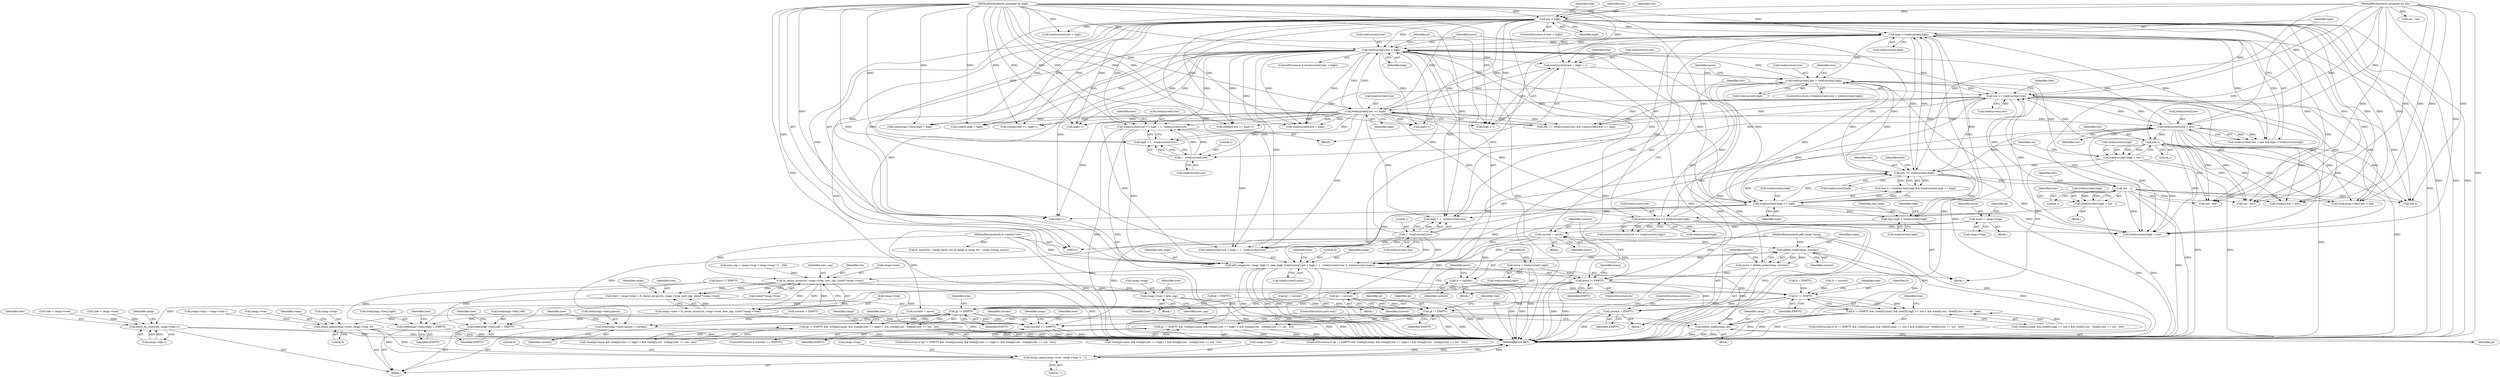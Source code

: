 digraph "0_ghostscript_f597300439e62f5e921f0d7b1e880b5c1a1f1607@API" {
"1000163" [label="(Call,current = move)"];
"1000360" [label="(Call,move != EMPTY)"];
"1000220" [label="(Call,move = delete_node(cmap, current))"];
"1000222" [label="(Call,delete_node(cmap, current))"];
"1000303" [label="(Call,add_range(ctx, cmap, high+1, new_high, tree[current].out + high + 1 - tree[current].low, 0, tree[current].many))"];
"1000112" [label="(MethodParameterIn,fz_context *ctx)"];
"1000287" [label="(Call,new_high = tree[current].high)"];
"1000278" [label="(Call,high < tree[current].high)"];
"1000123" [label="(Call,low > high)"];
"1000114" [label="(MethodParameterIn,unsigned int low)"];
"1000115" [label="(MethodParameterIn,unsigned int high)"];
"1000337" [label="(Call,tree[current].low > high)"];
"1000208" [label="(Call,tree[current].low > tree[current].high)"];
"1000198" [label="(Call,tree[current].low = high + 1)"];
"1000175" [label="(Call,tree[current].low <= high)"];
"1000168" [label="(Call,low <= tree[current].low)"];
"1000300" [label="(Call,low-1)"];
"1000271" [label="(Call,tree[current].low < low)"];
"1000232" [label="(Call,low <= tree[current].high)"];
"1000257" [label="(Call,tree[current].low <= tree[current].high)"];
"1000247" [label="(Call,tree[current].high = low - 1)"];
"1000253" [label="(Call,low - 1)"];
"1000294" [label="(Call,tree[current].high = low-1)"];
"1000239" [label="(Call,tree[current].high <= high)"];
"1000318" [label="(Call,1 - tree[current].low)"];
"1000183" [label="(Call,tree[current].out += high + 1 - tree[current].low)"];
"1000191" [label="(Call,1 - tree[current].low)"];
"1000113" [label="(MethodParameterIn,pdf_cmap *cmap)"];
"1000163" [label="(Call,current = move)"];
"1000145" [label="(Call,move = cmap->ttop)"];
"1000350" [label="(Call,move = tree[current].right)"];
"1000345" [label="(Call,gt = current)"];
"1000455" [label="(Call,gt != EMPTY)"];
"1000454" [label="(Call,gt != EMPTY && !tree[gt].many && tree[gt].low == high+1 && tree[gt].out - tree[gt].low == out - low)"];
"1000502" [label="(Call,delete_node(cmap, gt))"];
"1000508" [label="(Call,gt != EMPTY)"];
"1000507" [label="(Call,gt != EMPTY && !tree[gt].many && tree[gt].low == high+1 && tree[gt].out - tree[gt].low == out - low)"];
"1000643" [label="(Call,tree[cmap->tlen].left = EMPTY)"];
"1000652" [label="(Call,tree[cmap->tlen].right = EMPTY)"];
"1000675" [label="(Call,current == EMPTY)"];
"1000357" [label="(Call,lt = current)"];
"1000410" [label="(Call,lt != EMPTY)"];
"1000409" [label="(Call,lt != EMPTY && !tree[lt].many && tree[lt].high == low-1 && tree[lt].out - tree[lt].low == out - low)"];
"1000634" [label="(Call,tree[cmap->tlen].parent = current)"];
"1000225" [label="(Call,current = EMPTY)"];
"1000591" [label="(Call,fz_resize_array(ctx, cmap->tree, new_cap, sizeof *cmap->tree))"];
"1000585" [label="(Call,tree = cmap->tree = fz_resize_array(ctx, cmap->tree, new_cap, sizeof *cmap->tree))"];
"1000724" [label="(Call,move_to_root(tree, cmap->tlen-1))"];
"1000587" [label="(Call,cmap->tree = fz_resize_array(ctx, cmap->tree, new_cap, sizeof *cmap->tree))"];
"1000742" [label="(Call,check_splay(cmap->tree, cmap->ttop, 0))"];
"1000750" [label="(Call,dump_splay(cmap->tree, cmap->ttop, 0, \"\"))"];
"1000602" [label="(Call,cmap->tcap = new_cap)"];
"1000224" [label="(Identifier,current)"];
"1000204" [label="(Call,high + 1)"];
"1000227" [label="(Identifier,EMPTY)"];
"1000124" [label="(Identifier,low)"];
"1000660" [label="(Identifier,EMPTY)"];
"1000226" [label="(Identifier,current)"];
"1000359" [label="(Identifier,current)"];
"1000279" [label="(Identifier,high)"];
"1000651" [label="(Identifier,EMPTY)"];
"1000277" [label="(Identifier,low)"];
"1000544" [label="(Call,tree[gt].low = low)"];
"1000507" [label="(Call,gt != EMPTY && !tree[gt].many && tree[gt].low == high+1 && tree[gt].out - tree[gt].low == out - low)"];
"1000597" [label="(Call,sizeof *cmap->tree)"];
"1000573" [label="(Call,new_cap = cmap->tcap ? cmap->tcap * 2 : 256)"];
"1000134" [label="(Call,tree = cmap->tree)"];
"1000706" [label="(Call,tree[current].high < low)"];
"1000367" [label="(Call,current = move)"];
"1000406" [label="(Identifier,many)"];
"1000685" [label="(Call,tree[current].low > high)"];
"1000458" [label="(Call,!tree[gt].many && tree[gt].low == high+1 && tree[gt].out - tree[gt].low == out - low)"];
"1000642" [label="(Identifier,current)"];
"1000757" [label="(Literal,0)"];
"1000386" [label="(Call,gt = current)"];
"1000257" [label="(Call,tree[current].low <= tree[current].high)"];
"1000731" [label="(Call,cmap->ttop = cmap->tlen-1)"];
"1000503" [label="(Identifier,cmap)"];
"1000357" [label="(Call,lt = current)"];
"1000754" [label="(Call,cmap->ttop)"];
"1000604" [label="(Identifier,cmap)"];
"1000417" [label="(Identifier,tree)"];
"1000272" [label="(Call,tree[current].low)"];
"1000442" [label="(Call,out - low)"];
"1000547" [label="(Identifier,tree)"];
"1000183" [label="(Call,tree[current].out += high + 1 - tree[current].low)"];
"1000127" [label="(Call,fz_warn(ctx, \"range limits out of range in cmap %s\", cmap->cmap_name))"];
"1000510" [label="(Identifier,EMPTY)"];
"1000472" [label="(Call,high+1)"];
"1000201" [label="(Identifier,tree)"];
"1000302" [label="(Literal,1)"];
"1000675" [label="(Call,current == EMPTY)"];
"1000301" [label="(Identifier,low)"];
"1000135" [label="(Identifier,tree)"];
"1000233" [label="(Identifier,low)"];
"1000332" [label="(Identifier,tree)"];
"1000676" [label="(Identifier,current)"];
"1000260" [label="(Identifier,tree)"];
"1000519" [label="(Call,tree[gt].low == high+1)"];
"1000175" [label="(Call,tree[current].low <= high)"];
"1000371" [label="(Call,tree[current].low > high)"];
"1000362" [label="(Identifier,EMPTY)"];
"1000456" [label="(Identifier,gt)"];
"1000297" [label="(Identifier,tree)"];
"1000325" [label="(Literal,0)"];
"1000225" [label="(Call,current = EMPTY)"];
"1000664" [label="(Identifier,tree)"];
"1000246" [label="(Block,)"];
"1000506" [label="(ControlStructure,if (gt != EMPTY && !tree[gt].many && tree[gt].low == high+1 && tree[gt].out - tree[gt].low == out - low))"];
"1000181" [label="(Identifier,high)"];
"1000222" [label="(Call,delete_node(cmap, current))"];
"1000270" [label="(Call,tree[current].low < low && high < tree[current].high)"];
"1000316" [label="(Call,high + 1 - tree[current].low)"];
"1000743" [label="(Call,cmap->tree)"];
"1000199" [label="(Call,tree[current].low)"];
"1000751" [label="(Call,cmap->tree)"];
"1000165" [label="(Identifier,move)"];
"1000209" [label="(Call,tree[current].low)"];
"1000560" [label="(Call,current = EMPTY)"];
"1000361" [label="(Identifier,move)"];
"1000258" [label="(Call,tree[current].low)"];
"1000596" [label="(Identifier,new_cap)"];
"1000752" [label="(Identifier,cmap)"];
"1000336" [label="(ControlStructure,if (tree[current].low > high))"];
"1000592" [label="(Identifier,ctx)"];
"1000168" [label="(Call,low <= tree[current].low)"];
"1000123" [label="(Call,low > high)"];
"1000152" [label="(Identifier,gt)"];
"1000253" [label="(Call,low - 1)"];
"1000115" [label="(MethodParameterIn,unsigned int high)"];
"1000726" [label="(Call,cmap->tlen-1)"];
"1000119" [label="(Block,)"];
"1000198" [label="(Call,tree[current].low = high + 1)"];
"1000191" [label="(Call,1 - tree[current].low)"];
"1000677" [label="(Identifier,EMPTY)"];
"1000162" [label="(Block,)"];
"1000505" [label="(ControlStructure,goto exit;)"];
"1000410" [label="(Call,lt != EMPTY)"];
"1000588" [label="(Call,cmap->tree)"];
"1000345" [label="(Call,gt = current)"];
"1000571" [label="(Block,)"];
"1000189" [label="(Call,high + 1 - tree[current].low)"];
"1000306" [label="(Call,high+1)"];
"1000326" [label="(Call,tree[current].many)"];
"1000446" [label="(Call,tree[lt].high = high)"];
"1000242" [label="(Identifier,tree)"];
"1000245" [label="(Identifier,high)"];
"1000352" [label="(Call,tree[current].right)"];
"1000733" [label="(Identifier,cmap)"];
"1000742" [label="(Call,check_splay(cmap->tree, cmap->ttop, 0))"];
"1000228" [label="(ControlStructure,continue;)"];
"1000635" [label="(Call,tree[cmap->tlen].parent)"];
"1000350" [label="(Call,move = tree[current].right)"];
"1000303" [label="(Call,add_range(ctx, cmap, high+1, new_high, tree[current].out + high + 1 - tree[current].low, 0, tree[current].many))"];
"1000287" [label="(Call,new_high = tree[current].high)"];
"1000232" [label="(Call,low <= tree[current].high)"];
"1000300" [label="(Call,low-1)"];
"1000511" [label="(Call,!tree[gt].many && tree[gt].low == high+1 && tree[gt].out - tree[gt].low == out - low)"];
"1000412" [label="(Identifier,EMPTY)"];
"1000305" [label="(Identifier,cmap)"];
"1000427" [label="(Call,low-1)"];
"1000634" [label="(Call,tree[cmap->tlen].parent = current)"];
"1000586" [label="(Identifier,tree)"];
"1000643" [label="(Call,tree[cmap->tlen].left = EMPTY)"];
"1000540" [label="(Call,out - low)"];
"1000655" [label="(Identifier,tree)"];
"1000151" [label="(Call,gt = EMPTY)"];
"1000169" [label="(Identifier,low)"];
"1000263" [label="(Call,tree[current].high)"];
"1000143" [label="(Block,)"];
"1000161" [label="(ControlStructure,do)"];
"1000409" [label="(Call,lt != EMPTY && !tree[lt].many && tree[lt].high == low-1 && tree[lt].out - tree[lt].low == out - low)"];
"1000254" [label="(Identifier,low)"];
"1000114" [label="(MethodParameterIn,unsigned int low)"];
"1000455" [label="(Call,gt != EMPTY)"];
"1000758" [label="(Literal,\"\")"];
"1000285" [label="(Block,)"];
"1000585" [label="(Call,tree = cmap->tree = fz_resize_array(ctx, cmap->tree, new_cap, sizeof *cmap->tree))"];
"1000184" [label="(Call,tree[current].out)"];
"1000411" [label="(Identifier,lt)"];
"1000309" [label="(Identifier,new_high)"];
"1000525" [label="(Call,high+1)"];
"1000343" [label="(Identifier,high)"];
"1000750" [label="(Call,dump_splay(cmap->tree, cmap->ttop, 0, \"\"))"];
"1000155" [label="(Call,lt = EMPTY)"];
"1000337" [label="(Call,tree[current].low > high)"];
"1000746" [label="(Call,cmap->ttop)"];
"1000644" [label="(Call,tree[cmap->tlen].left)"];
"1000211" [label="(Identifier,tree)"];
"1000240" [label="(Call,tree[current].high)"];
"1000234" [label="(Call,tree[current].high)"];
"1000344" [label="(Block,)"];
"1000606" [label="(Identifier,new_cap)"];
"1000248" [label="(Call,tree[current].high)"];
"1000587" [label="(Call,cmap->tree = fz_resize_array(ctx, cmap->tree, new_cap, sizeof *cmap->tree))"];
"1000318" [label="(Call,1 - tree[current].low)"];
"1000176" [label="(Call,tree[current].low)"];
"1000170" [label="(Call,tree[current].low)"];
"1000146" [label="(Identifier,move)"];
"1000351" [label="(Identifier,move)"];
"1000112" [label="(MethodParameterIn,fz_context *ctx)"];
"1000494" [label="(Identifier,tree)"];
"1000490" [label="(Block,)"];
"1000346" [label="(Identifier,gt)"];
"1000502" [label="(Call,delete_node(cmap, gt))"];
"1000607" [label="(Call,tree[cmap->tlen].low = low)"];
"1000271" [label="(Call,tree[current].low < low)"];
"1000163" [label="(Call,current = move)"];
"1000349" [label="(Block,)"];
"1000223" [label="(Identifier,cmap)"];
"1000304" [label="(Identifier,ctx)"];
"1000122" [label="(ControlStructure,if (low > high))"];
"1000401" [label="(Call,move != EMPTY)"];
"1000725" [label="(Identifier,tree)"];
"1000147" [label="(Call,cmap->ttop)"];
"1000602" [label="(Call,cmap->tcap = new_cap)"];
"1000193" [label="(Call,tree[current].low)"];
"1000449" [label="(Identifier,tree)"];
"1000591" [label="(Call,fz_resize_array(ctx, cmap->tree, new_cap, sizeof *cmap->tree))"];
"1000207" [label="(ControlStructure,if (tree[current].low > tree[current].high))"];
"1000759" [label="(MethodReturn,RET)"];
"1000320" [label="(Call,tree[current].low)"];
"1000347" [label="(Identifier,current)"];
"1000603" [label="(Call,cmap->tcap)"];
"1000255" [label="(Literal,1)"];
"1000294" [label="(Call,tree[current].high = low-1)"];
"1000288" [label="(Identifier,new_high)"];
"1000338" [label="(Call,tree[current].low)"];
"1000610" [label="(Identifier,tree)"];
"1000192" [label="(Literal,1)"];
"1000289" [label="(Call,tree[current].high)"];
"1000239" [label="(Call,tree[current].high <= high)"];
"1000653" [label="(Call,tree[cmap->tlen].right)"];
"1000280" [label="(Call,tree[current].high)"];
"1000128" [label="(Identifier,ctx)"];
"1000646" [label="(Identifier,tree)"];
"1000220" [label="(Call,move = delete_node(cmap, current))"];
"1000454" [label="(Call,gt != EMPTY && !tree[gt].many && tree[gt].low == high+1 && tree[gt].out - tree[gt].low == out - low)"];
"1000724" [label="(Call,move_to_root(tree, cmap->tlen-1))"];
"1000509" [label="(Identifier,gt)"];
"1000295" [label="(Call,tree[current].high)"];
"1000125" [label="(Identifier,high)"];
"1000247" [label="(Call,tree[current].high = low - 1)"];
"1000164" [label="(Identifier,current)"];
"1000182" [label="(Block,)"];
"1000508" [label="(Call,gt != EMPTY)"];
"1000256" [label="(Call,assert(tree[current].low <= tree[current].high))"];
"1000219" [label="(Block,)"];
"1000453" [label="(ControlStructure,if (gt != EMPTY && !tree[gt].many && tree[gt].low == high+1 && tree[gt].out - tree[gt].low == out - low))"];
"1000145" [label="(Call,move = cmap->ttop)"];
"1000408" [label="(ControlStructure,if (lt != EMPTY && !tree[lt].many && tree[lt].high == low-1 && tree[lt].out - tree[lt].low == out - low))"];
"1000214" [label="(Call,tree[current].high)"];
"1000178" [label="(Identifier,tree)"];
"1000457" [label="(Identifier,EMPTY)"];
"1000680" [label="(Identifier,cmap)"];
"1000566" [label="(Identifier,cmap)"];
"1000487" [label="(Call,out - low)"];
"1000466" [label="(Call,tree[gt].low == high+1)"];
"1000515" [label="(Identifier,tree)"];
"1000674" [label="(ControlStructure,if (current == EMPTY))"];
"1000593" [label="(Call,cmap->tree)"];
"1000413" [label="(Call,!tree[lt].many && tree[lt].high == low-1 && tree[lt].out - tree[lt].low == out - low)"];
"1000616" [label="(Call,tree[cmap->tlen].high = high)"];
"1000221" [label="(Identifier,move)"];
"1000231" [label="(Call,low <= tree[current].high && tree[current].high <= high)"];
"1000358" [label="(Identifier,lt)"];
"1000749" [label="(Literal,0)"];
"1000319" [label="(Literal,1)"];
"1000331" [label="(Call,tree = cmap->tree)"];
"1000113" [label="(MethodParameterIn,pdf_cmap *cmap)"];
"1000340" [label="(Identifier,tree)"];
"1000504" [label="(Identifier,gt)"];
"1000398" [label="(Call,lt = current)"];
"1000360" [label="(Call,move != EMPTY)"];
"1000208" [label="(Call,tree[current].low > tree[current].high)"];
"1000278" [label="(Call,high < tree[current].high)"];
"1000462" [label="(Identifier,tree)"];
"1000688" [label="(Identifier,tree)"];
"1000167" [label="(Call,low <= tree[current].low && tree[current].low <= high)"];
"1000652" [label="(Call,tree[cmap->tlen].right = EMPTY)"];
"1000310" [label="(Call,tree[current].out + high + 1 - tree[current].low)"];
"1000163" -> "1000162"  [label="AST: "];
"1000163" -> "1000165"  [label="CFG: "];
"1000164" -> "1000163"  [label="AST: "];
"1000165" -> "1000163"  [label="AST: "];
"1000169" -> "1000163"  [label="CFG: "];
"1000360" -> "1000163"  [label="DDG: "];
"1000145" -> "1000163"  [label="DDG: "];
"1000163" -> "1000222"  [label="DDG: "];
"1000163" -> "1000345"  [label="DDG: "];
"1000163" -> "1000357"  [label="DDG: "];
"1000163" -> "1000634"  [label="DDG: "];
"1000163" -> "1000675"  [label="DDG: "];
"1000360" -> "1000161"  [label="AST: "];
"1000360" -> "1000362"  [label="CFG: "];
"1000361" -> "1000360"  [label="AST: "];
"1000362" -> "1000360"  [label="AST: "];
"1000164" -> "1000360"  [label="CFG: "];
"1000406" -> "1000360"  [label="CFG: "];
"1000360" -> "1000759"  [label="DDG: "];
"1000360" -> "1000759"  [label="DDG: "];
"1000360" -> "1000225"  [label="DDG: "];
"1000220" -> "1000360"  [label="DDG: "];
"1000350" -> "1000360"  [label="DDG: "];
"1000145" -> "1000360"  [label="DDG: "];
"1000360" -> "1000410"  [label="DDG: "];
"1000360" -> "1000643"  [label="DDG: "];
"1000360" -> "1000652"  [label="DDG: "];
"1000360" -> "1000675"  [label="DDG: "];
"1000220" -> "1000219"  [label="AST: "];
"1000220" -> "1000222"  [label="CFG: "];
"1000221" -> "1000220"  [label="AST: "];
"1000222" -> "1000220"  [label="AST: "];
"1000226" -> "1000220"  [label="CFG: "];
"1000220" -> "1000759"  [label="DDG: "];
"1000222" -> "1000220"  [label="DDG: "];
"1000222" -> "1000220"  [label="DDG: "];
"1000222" -> "1000224"  [label="CFG: "];
"1000223" -> "1000222"  [label="AST: "];
"1000224" -> "1000222"  [label="AST: "];
"1000222" -> "1000759"  [label="DDG: "];
"1000303" -> "1000222"  [label="DDG: "];
"1000113" -> "1000222"  [label="DDG: "];
"1000222" -> "1000303"  [label="DDG: "];
"1000222" -> "1000502"  [label="DDG: "];
"1000303" -> "1000285"  [label="AST: "];
"1000303" -> "1000326"  [label="CFG: "];
"1000304" -> "1000303"  [label="AST: "];
"1000305" -> "1000303"  [label="AST: "];
"1000306" -> "1000303"  [label="AST: "];
"1000309" -> "1000303"  [label="AST: "];
"1000310" -> "1000303"  [label="AST: "];
"1000325" -> "1000303"  [label="AST: "];
"1000326" -> "1000303"  [label="AST: "];
"1000332" -> "1000303"  [label="CFG: "];
"1000303" -> "1000759"  [label="DDG: "];
"1000303" -> "1000759"  [label="DDG: "];
"1000303" -> "1000759"  [label="DDG: "];
"1000303" -> "1000759"  [label="DDG: "];
"1000303" -> "1000759"  [label="DDG: "];
"1000303" -> "1000759"  [label="DDG: "];
"1000303" -> "1000759"  [label="DDG: "];
"1000112" -> "1000303"  [label="DDG: "];
"1000287" -> "1000303"  [label="DDG: "];
"1000183" -> "1000303"  [label="DDG: "];
"1000115" -> "1000303"  [label="DDG: "];
"1000123" -> "1000303"  [label="DDG: "];
"1000337" -> "1000303"  [label="DDG: "];
"1000175" -> "1000303"  [label="DDG: "];
"1000278" -> "1000303"  [label="DDG: "];
"1000239" -> "1000303"  [label="DDG: "];
"1000318" -> "1000303"  [label="DDG: "];
"1000318" -> "1000303"  [label="DDG: "];
"1000113" -> "1000303"  [label="DDG: "];
"1000303" -> "1000502"  [label="DDG: "];
"1000303" -> "1000591"  [label="DDG: "];
"1000112" -> "1000111"  [label="AST: "];
"1000112" -> "1000759"  [label="DDG: "];
"1000112" -> "1000127"  [label="DDG: "];
"1000112" -> "1000591"  [label="DDG: "];
"1000287" -> "1000285"  [label="AST: "];
"1000287" -> "1000289"  [label="CFG: "];
"1000288" -> "1000287"  [label="AST: "];
"1000289" -> "1000287"  [label="AST: "];
"1000297" -> "1000287"  [label="CFG: "];
"1000278" -> "1000287"  [label="DDG: "];
"1000239" -> "1000287"  [label="DDG: "];
"1000232" -> "1000287"  [label="DDG: "];
"1000278" -> "1000270"  [label="AST: "];
"1000278" -> "1000280"  [label="CFG: "];
"1000279" -> "1000278"  [label="AST: "];
"1000280" -> "1000278"  [label="AST: "];
"1000270" -> "1000278"  [label="CFG: "];
"1000278" -> "1000759"  [label="DDG: "];
"1000278" -> "1000208"  [label="DDG: "];
"1000278" -> "1000232"  [label="DDG: "];
"1000278" -> "1000270"  [label="DDG: "];
"1000278" -> "1000270"  [label="DDG: "];
"1000123" -> "1000278"  [label="DDG: "];
"1000337" -> "1000278"  [label="DDG: "];
"1000175" -> "1000278"  [label="DDG: "];
"1000239" -> "1000278"  [label="DDG: "];
"1000239" -> "1000278"  [label="DDG: "];
"1000115" -> "1000278"  [label="DDG: "];
"1000232" -> "1000278"  [label="DDG: "];
"1000278" -> "1000306"  [label="DDG: "];
"1000278" -> "1000310"  [label="DDG: "];
"1000278" -> "1000316"  [label="DDG: "];
"1000278" -> "1000337"  [label="DDG: "];
"1000278" -> "1000706"  [label="DDG: "];
"1000123" -> "1000122"  [label="AST: "];
"1000123" -> "1000125"  [label="CFG: "];
"1000124" -> "1000123"  [label="AST: "];
"1000125" -> "1000123"  [label="AST: "];
"1000128" -> "1000123"  [label="CFG: "];
"1000135" -> "1000123"  [label="CFG: "];
"1000123" -> "1000759"  [label="DDG: "];
"1000123" -> "1000759"  [label="DDG: "];
"1000123" -> "1000759"  [label="DDG: "];
"1000114" -> "1000123"  [label="DDG: "];
"1000115" -> "1000123"  [label="DDG: "];
"1000123" -> "1000168"  [label="DDG: "];
"1000123" -> "1000175"  [label="DDG: "];
"1000123" -> "1000183"  [label="DDG: "];
"1000123" -> "1000189"  [label="DDG: "];
"1000123" -> "1000198"  [label="DDG: "];
"1000123" -> "1000204"  [label="DDG: "];
"1000123" -> "1000239"  [label="DDG: "];
"1000123" -> "1000306"  [label="DDG: "];
"1000123" -> "1000310"  [label="DDG: "];
"1000123" -> "1000316"  [label="DDG: "];
"1000123" -> "1000337"  [label="DDG: "];
"1000123" -> "1000371"  [label="DDG: "];
"1000123" -> "1000427"  [label="DDG: "];
"1000123" -> "1000446"  [label="DDG: "];
"1000123" -> "1000466"  [label="DDG: "];
"1000123" -> "1000472"  [label="DDG: "];
"1000123" -> "1000487"  [label="DDG: "];
"1000123" -> "1000519"  [label="DDG: "];
"1000123" -> "1000525"  [label="DDG: "];
"1000123" -> "1000540"  [label="DDG: "];
"1000123" -> "1000544"  [label="DDG: "];
"1000123" -> "1000607"  [label="DDG: "];
"1000123" -> "1000616"  [label="DDG: "];
"1000123" -> "1000685"  [label="DDG: "];
"1000123" -> "1000706"  [label="DDG: "];
"1000114" -> "1000111"  [label="AST: "];
"1000114" -> "1000759"  [label="DDG: "];
"1000114" -> "1000168"  [label="DDG: "];
"1000114" -> "1000232"  [label="DDG: "];
"1000114" -> "1000253"  [label="DDG: "];
"1000114" -> "1000271"  [label="DDG: "];
"1000114" -> "1000300"  [label="DDG: "];
"1000114" -> "1000427"  [label="DDG: "];
"1000114" -> "1000442"  [label="DDG: "];
"1000114" -> "1000487"  [label="DDG: "];
"1000114" -> "1000540"  [label="DDG: "];
"1000114" -> "1000544"  [label="DDG: "];
"1000114" -> "1000607"  [label="DDG: "];
"1000114" -> "1000706"  [label="DDG: "];
"1000115" -> "1000111"  [label="AST: "];
"1000115" -> "1000759"  [label="DDG: "];
"1000115" -> "1000175"  [label="DDG: "];
"1000115" -> "1000183"  [label="DDG: "];
"1000115" -> "1000189"  [label="DDG: "];
"1000115" -> "1000198"  [label="DDG: "];
"1000115" -> "1000204"  [label="DDG: "];
"1000115" -> "1000239"  [label="DDG: "];
"1000115" -> "1000306"  [label="DDG: "];
"1000115" -> "1000310"  [label="DDG: "];
"1000115" -> "1000316"  [label="DDG: "];
"1000115" -> "1000337"  [label="DDG: "];
"1000115" -> "1000371"  [label="DDG: "];
"1000115" -> "1000446"  [label="DDG: "];
"1000115" -> "1000466"  [label="DDG: "];
"1000115" -> "1000472"  [label="DDG: "];
"1000115" -> "1000519"  [label="DDG: "];
"1000115" -> "1000525"  [label="DDG: "];
"1000115" -> "1000616"  [label="DDG: "];
"1000115" -> "1000685"  [label="DDG: "];
"1000337" -> "1000336"  [label="AST: "];
"1000337" -> "1000343"  [label="CFG: "];
"1000338" -> "1000337"  [label="AST: "];
"1000343" -> "1000337"  [label="AST: "];
"1000346" -> "1000337"  [label="CFG: "];
"1000351" -> "1000337"  [label="CFG: "];
"1000337" -> "1000759"  [label="DDG: "];
"1000337" -> "1000759"  [label="DDG: "];
"1000337" -> "1000759"  [label="DDG: "];
"1000337" -> "1000168"  [label="DDG: "];
"1000337" -> "1000175"  [label="DDG: "];
"1000337" -> "1000183"  [label="DDG: "];
"1000337" -> "1000189"  [label="DDG: "];
"1000337" -> "1000198"  [label="DDG: "];
"1000337" -> "1000204"  [label="DDG: "];
"1000337" -> "1000239"  [label="DDG: "];
"1000337" -> "1000306"  [label="DDG: "];
"1000337" -> "1000310"  [label="DDG: "];
"1000337" -> "1000316"  [label="DDG: "];
"1000208" -> "1000337"  [label="DDG: "];
"1000257" -> "1000337"  [label="DDG: "];
"1000271" -> "1000337"  [label="DDG: "];
"1000318" -> "1000337"  [label="DDG: "];
"1000175" -> "1000337"  [label="DDG: "];
"1000239" -> "1000337"  [label="DDG: "];
"1000337" -> "1000446"  [label="DDG: "];
"1000337" -> "1000466"  [label="DDG: "];
"1000337" -> "1000472"  [label="DDG: "];
"1000337" -> "1000519"  [label="DDG: "];
"1000337" -> "1000525"  [label="DDG: "];
"1000337" -> "1000616"  [label="DDG: "];
"1000337" -> "1000685"  [label="DDG: "];
"1000337" -> "1000685"  [label="DDG: "];
"1000208" -> "1000207"  [label="AST: "];
"1000208" -> "1000214"  [label="CFG: "];
"1000209" -> "1000208"  [label="AST: "];
"1000214" -> "1000208"  [label="AST: "];
"1000221" -> "1000208"  [label="CFG: "];
"1000340" -> "1000208"  [label="CFG: "];
"1000208" -> "1000759"  [label="DDG: "];
"1000208" -> "1000759"  [label="DDG: "];
"1000208" -> "1000759"  [label="DDG: "];
"1000208" -> "1000168"  [label="DDG: "];
"1000198" -> "1000208"  [label="DDG: "];
"1000257" -> "1000208"  [label="DDG: "];
"1000294" -> "1000208"  [label="DDG: "];
"1000232" -> "1000208"  [label="DDG: "];
"1000239" -> "1000208"  [label="DDG: "];
"1000208" -> "1000232"  [label="DDG: "];
"1000208" -> "1000685"  [label="DDG: "];
"1000208" -> "1000706"  [label="DDG: "];
"1000198" -> "1000182"  [label="AST: "];
"1000198" -> "1000204"  [label="CFG: "];
"1000199" -> "1000198"  [label="AST: "];
"1000204" -> "1000198"  [label="AST: "];
"1000211" -> "1000198"  [label="CFG: "];
"1000198" -> "1000759"  [label="DDG: "];
"1000175" -> "1000198"  [label="DDG: "];
"1000175" -> "1000167"  [label="AST: "];
"1000175" -> "1000181"  [label="CFG: "];
"1000176" -> "1000175"  [label="AST: "];
"1000181" -> "1000175"  [label="AST: "];
"1000167" -> "1000175"  [label="CFG: "];
"1000175" -> "1000167"  [label="DDG: "];
"1000175" -> "1000167"  [label="DDG: "];
"1000168" -> "1000175"  [label="DDG: "];
"1000175" -> "1000183"  [label="DDG: "];
"1000175" -> "1000189"  [label="DDG: "];
"1000175" -> "1000191"  [label="DDG: "];
"1000175" -> "1000204"  [label="DDG: "];
"1000175" -> "1000239"  [label="DDG: "];
"1000175" -> "1000257"  [label="DDG: "];
"1000175" -> "1000271"  [label="DDG: "];
"1000175" -> "1000306"  [label="DDG: "];
"1000175" -> "1000310"  [label="DDG: "];
"1000175" -> "1000316"  [label="DDG: "];
"1000175" -> "1000446"  [label="DDG: "];
"1000175" -> "1000466"  [label="DDG: "];
"1000175" -> "1000472"  [label="DDG: "];
"1000175" -> "1000519"  [label="DDG: "];
"1000175" -> "1000525"  [label="DDG: "];
"1000175" -> "1000616"  [label="DDG: "];
"1000175" -> "1000685"  [label="DDG: "];
"1000168" -> "1000167"  [label="AST: "];
"1000168" -> "1000170"  [label="CFG: "];
"1000169" -> "1000168"  [label="AST: "];
"1000170" -> "1000168"  [label="AST: "];
"1000178" -> "1000168"  [label="CFG: "];
"1000167" -> "1000168"  [label="CFG: "];
"1000168" -> "1000759"  [label="DDG: "];
"1000168" -> "1000167"  [label="DDG: "];
"1000168" -> "1000167"  [label="DDG: "];
"1000300" -> "1000168"  [label="DDG: "];
"1000271" -> "1000168"  [label="DDG: "];
"1000253" -> "1000168"  [label="DDG: "];
"1000168" -> "1000191"  [label="DDG: "];
"1000168" -> "1000232"  [label="DDG: "];
"1000168" -> "1000257"  [label="DDG: "];
"1000168" -> "1000271"  [label="DDG: "];
"1000168" -> "1000427"  [label="DDG: "];
"1000168" -> "1000487"  [label="DDG: "];
"1000168" -> "1000540"  [label="DDG: "];
"1000168" -> "1000544"  [label="DDG: "];
"1000168" -> "1000607"  [label="DDG: "];
"1000168" -> "1000706"  [label="DDG: "];
"1000300" -> "1000294"  [label="AST: "];
"1000300" -> "1000302"  [label="CFG: "];
"1000301" -> "1000300"  [label="AST: "];
"1000302" -> "1000300"  [label="AST: "];
"1000294" -> "1000300"  [label="CFG: "];
"1000300" -> "1000759"  [label="DDG: "];
"1000300" -> "1000294"  [label="DDG: "];
"1000300" -> "1000294"  [label="DDG: "];
"1000271" -> "1000300"  [label="DDG: "];
"1000300" -> "1000427"  [label="DDG: "];
"1000300" -> "1000487"  [label="DDG: "];
"1000300" -> "1000540"  [label="DDG: "];
"1000300" -> "1000544"  [label="DDG: "];
"1000300" -> "1000607"  [label="DDG: "];
"1000300" -> "1000706"  [label="DDG: "];
"1000271" -> "1000270"  [label="AST: "];
"1000271" -> "1000277"  [label="CFG: "];
"1000272" -> "1000271"  [label="AST: "];
"1000277" -> "1000271"  [label="AST: "];
"1000279" -> "1000271"  [label="CFG: "];
"1000270" -> "1000271"  [label="CFG: "];
"1000271" -> "1000759"  [label="DDG: "];
"1000271" -> "1000270"  [label="DDG: "];
"1000271" -> "1000270"  [label="DDG: "];
"1000232" -> "1000271"  [label="DDG: "];
"1000271" -> "1000318"  [label="DDG: "];
"1000271" -> "1000427"  [label="DDG: "];
"1000271" -> "1000487"  [label="DDG: "];
"1000271" -> "1000540"  [label="DDG: "];
"1000271" -> "1000544"  [label="DDG: "];
"1000271" -> "1000607"  [label="DDG: "];
"1000271" -> "1000706"  [label="DDG: "];
"1000232" -> "1000231"  [label="AST: "];
"1000232" -> "1000234"  [label="CFG: "];
"1000233" -> "1000232"  [label="AST: "];
"1000234" -> "1000232"  [label="AST: "];
"1000242" -> "1000232"  [label="CFG: "];
"1000231" -> "1000232"  [label="CFG: "];
"1000232" -> "1000759"  [label="DDG: "];
"1000232" -> "1000231"  [label="DDG: "];
"1000232" -> "1000231"  [label="DDG: "];
"1000257" -> "1000232"  [label="DDG: "];
"1000294" -> "1000232"  [label="DDG: "];
"1000239" -> "1000232"  [label="DDG: "];
"1000232" -> "1000239"  [label="DDG: "];
"1000232" -> "1000253"  [label="DDG: "];
"1000232" -> "1000706"  [label="DDG: "];
"1000257" -> "1000256"  [label="AST: "];
"1000257" -> "1000263"  [label="CFG: "];
"1000258" -> "1000257"  [label="AST: "];
"1000263" -> "1000257"  [label="AST: "];
"1000256" -> "1000257"  [label="CFG: "];
"1000257" -> "1000759"  [label="DDG: "];
"1000257" -> "1000256"  [label="DDG: "];
"1000257" -> "1000256"  [label="DDG: "];
"1000247" -> "1000257"  [label="DDG: "];
"1000257" -> "1000706"  [label="DDG: "];
"1000247" -> "1000246"  [label="AST: "];
"1000247" -> "1000253"  [label="CFG: "];
"1000248" -> "1000247"  [label="AST: "];
"1000253" -> "1000247"  [label="AST: "];
"1000260" -> "1000247"  [label="CFG: "];
"1000247" -> "1000759"  [label="DDG: "];
"1000253" -> "1000247"  [label="DDG: "];
"1000253" -> "1000247"  [label="DDG: "];
"1000253" -> "1000255"  [label="CFG: "];
"1000254" -> "1000253"  [label="AST: "];
"1000255" -> "1000253"  [label="AST: "];
"1000253" -> "1000759"  [label="DDG: "];
"1000253" -> "1000427"  [label="DDG: "];
"1000253" -> "1000487"  [label="DDG: "];
"1000253" -> "1000540"  [label="DDG: "];
"1000253" -> "1000544"  [label="DDG: "];
"1000253" -> "1000607"  [label="DDG: "];
"1000253" -> "1000706"  [label="DDG: "];
"1000294" -> "1000285"  [label="AST: "];
"1000295" -> "1000294"  [label="AST: "];
"1000304" -> "1000294"  [label="CFG: "];
"1000294" -> "1000759"  [label="DDG: "];
"1000294" -> "1000759"  [label="DDG: "];
"1000294" -> "1000706"  [label="DDG: "];
"1000239" -> "1000231"  [label="AST: "];
"1000239" -> "1000245"  [label="CFG: "];
"1000240" -> "1000239"  [label="AST: "];
"1000245" -> "1000239"  [label="AST: "];
"1000231" -> "1000239"  [label="CFG: "];
"1000239" -> "1000759"  [label="DDG: "];
"1000239" -> "1000231"  [label="DDG: "];
"1000239" -> "1000231"  [label="DDG: "];
"1000239" -> "1000306"  [label="DDG: "];
"1000239" -> "1000310"  [label="DDG: "];
"1000239" -> "1000316"  [label="DDG: "];
"1000239" -> "1000706"  [label="DDG: "];
"1000318" -> "1000316"  [label="AST: "];
"1000318" -> "1000320"  [label="CFG: "];
"1000319" -> "1000318"  [label="AST: "];
"1000320" -> "1000318"  [label="AST: "];
"1000316" -> "1000318"  [label="CFG: "];
"1000318" -> "1000310"  [label="DDG: "];
"1000318" -> "1000310"  [label="DDG: "];
"1000318" -> "1000316"  [label="DDG: "];
"1000318" -> "1000316"  [label="DDG: "];
"1000183" -> "1000182"  [label="AST: "];
"1000183" -> "1000189"  [label="CFG: "];
"1000184" -> "1000183"  [label="AST: "];
"1000189" -> "1000183"  [label="AST: "];
"1000201" -> "1000183"  [label="CFG: "];
"1000183" -> "1000759"  [label="DDG: "];
"1000183" -> "1000759"  [label="DDG: "];
"1000191" -> "1000183"  [label="DDG: "];
"1000191" -> "1000183"  [label="DDG: "];
"1000183" -> "1000310"  [label="DDG: "];
"1000191" -> "1000189"  [label="AST: "];
"1000191" -> "1000193"  [label="CFG: "];
"1000192" -> "1000191"  [label="AST: "];
"1000193" -> "1000191"  [label="AST: "];
"1000189" -> "1000191"  [label="CFG: "];
"1000191" -> "1000189"  [label="DDG: "];
"1000191" -> "1000189"  [label="DDG: "];
"1000113" -> "1000111"  [label="AST: "];
"1000113" -> "1000759"  [label="DDG: "];
"1000113" -> "1000502"  [label="DDG: "];
"1000145" -> "1000143"  [label="AST: "];
"1000145" -> "1000147"  [label="CFG: "];
"1000146" -> "1000145"  [label="AST: "];
"1000147" -> "1000145"  [label="AST: "];
"1000152" -> "1000145"  [label="CFG: "];
"1000145" -> "1000367"  [label="DDG: "];
"1000350" -> "1000349"  [label="AST: "];
"1000350" -> "1000352"  [label="CFG: "];
"1000351" -> "1000350"  [label="AST: "];
"1000352" -> "1000350"  [label="AST: "];
"1000358" -> "1000350"  [label="CFG: "];
"1000350" -> "1000759"  [label="DDG: "];
"1000345" -> "1000344"  [label="AST: "];
"1000345" -> "1000347"  [label="CFG: "];
"1000346" -> "1000345"  [label="AST: "];
"1000347" -> "1000345"  [label="AST: "];
"1000361" -> "1000345"  [label="CFG: "];
"1000345" -> "1000759"  [label="DDG: "];
"1000345" -> "1000759"  [label="DDG: "];
"1000345" -> "1000455"  [label="DDG: "];
"1000345" -> "1000508"  [label="DDG: "];
"1000455" -> "1000454"  [label="AST: "];
"1000455" -> "1000457"  [label="CFG: "];
"1000456" -> "1000455"  [label="AST: "];
"1000457" -> "1000455"  [label="AST: "];
"1000462" -> "1000455"  [label="CFG: "];
"1000454" -> "1000455"  [label="CFG: "];
"1000455" -> "1000759"  [label="DDG: "];
"1000455" -> "1000759"  [label="DDG: "];
"1000455" -> "1000454"  [label="DDG: "];
"1000455" -> "1000454"  [label="DDG: "];
"1000151" -> "1000455"  [label="DDG: "];
"1000386" -> "1000455"  [label="DDG: "];
"1000410" -> "1000455"  [label="DDG: "];
"1000455" -> "1000502"  [label="DDG: "];
"1000454" -> "1000453"  [label="AST: "];
"1000454" -> "1000458"  [label="CFG: "];
"1000458" -> "1000454"  [label="AST: "];
"1000494" -> "1000454"  [label="CFG: "];
"1000505" -> "1000454"  [label="CFG: "];
"1000454" -> "1000759"  [label="DDG: "];
"1000454" -> "1000759"  [label="DDG: "];
"1000454" -> "1000759"  [label="DDG: "];
"1000458" -> "1000454"  [label="DDG: "];
"1000458" -> "1000454"  [label="DDG: "];
"1000502" -> "1000490"  [label="AST: "];
"1000502" -> "1000504"  [label="CFG: "];
"1000503" -> "1000502"  [label="AST: "];
"1000504" -> "1000502"  [label="AST: "];
"1000505" -> "1000502"  [label="CFG: "];
"1000502" -> "1000759"  [label="DDG: "];
"1000502" -> "1000759"  [label="DDG: "];
"1000502" -> "1000759"  [label="DDG: "];
"1000508" -> "1000507"  [label="AST: "];
"1000508" -> "1000510"  [label="CFG: "];
"1000509" -> "1000508"  [label="AST: "];
"1000510" -> "1000508"  [label="AST: "];
"1000515" -> "1000508"  [label="CFG: "];
"1000507" -> "1000508"  [label="CFG: "];
"1000508" -> "1000759"  [label="DDG: "];
"1000508" -> "1000759"  [label="DDG: "];
"1000508" -> "1000507"  [label="DDG: "];
"1000508" -> "1000507"  [label="DDG: "];
"1000151" -> "1000508"  [label="DDG: "];
"1000386" -> "1000508"  [label="DDG: "];
"1000410" -> "1000508"  [label="DDG: "];
"1000508" -> "1000643"  [label="DDG: "];
"1000508" -> "1000652"  [label="DDG: "];
"1000508" -> "1000675"  [label="DDG: "];
"1000507" -> "1000506"  [label="AST: "];
"1000507" -> "1000511"  [label="CFG: "];
"1000511" -> "1000507"  [label="AST: "];
"1000547" -> "1000507"  [label="CFG: "];
"1000566" -> "1000507"  [label="CFG: "];
"1000507" -> "1000759"  [label="DDG: "];
"1000507" -> "1000759"  [label="DDG: "];
"1000507" -> "1000759"  [label="DDG: "];
"1000511" -> "1000507"  [label="DDG: "];
"1000511" -> "1000507"  [label="DDG: "];
"1000643" -> "1000119"  [label="AST: "];
"1000643" -> "1000651"  [label="CFG: "];
"1000644" -> "1000643"  [label="AST: "];
"1000651" -> "1000643"  [label="AST: "];
"1000655" -> "1000643"  [label="CFG: "];
"1000643" -> "1000759"  [label="DDG: "];
"1000401" -> "1000643"  [label="DDG: "];
"1000652" -> "1000119"  [label="AST: "];
"1000652" -> "1000660"  [label="CFG: "];
"1000653" -> "1000652"  [label="AST: "];
"1000660" -> "1000652"  [label="AST: "];
"1000664" -> "1000652"  [label="CFG: "];
"1000652" -> "1000759"  [label="DDG: "];
"1000401" -> "1000652"  [label="DDG: "];
"1000675" -> "1000674"  [label="AST: "];
"1000675" -> "1000677"  [label="CFG: "];
"1000676" -> "1000675"  [label="AST: "];
"1000677" -> "1000675"  [label="AST: "];
"1000680" -> "1000675"  [label="CFG: "];
"1000688" -> "1000675"  [label="CFG: "];
"1000675" -> "1000759"  [label="DDG: "];
"1000675" -> "1000759"  [label="DDG: "];
"1000675" -> "1000759"  [label="DDG: "];
"1000225" -> "1000675"  [label="DDG: "];
"1000560" -> "1000675"  [label="DDG: "];
"1000367" -> "1000675"  [label="DDG: "];
"1000401" -> "1000675"  [label="DDG: "];
"1000357" -> "1000349"  [label="AST: "];
"1000357" -> "1000359"  [label="CFG: "];
"1000358" -> "1000357"  [label="AST: "];
"1000359" -> "1000357"  [label="AST: "];
"1000361" -> "1000357"  [label="CFG: "];
"1000357" -> "1000759"  [label="DDG: "];
"1000357" -> "1000759"  [label="DDG: "];
"1000357" -> "1000410"  [label="DDG: "];
"1000410" -> "1000409"  [label="AST: "];
"1000410" -> "1000412"  [label="CFG: "];
"1000411" -> "1000410"  [label="AST: "];
"1000412" -> "1000410"  [label="AST: "];
"1000417" -> "1000410"  [label="CFG: "];
"1000409" -> "1000410"  [label="CFG: "];
"1000410" -> "1000759"  [label="DDG: "];
"1000410" -> "1000409"  [label="DDG: "];
"1000410" -> "1000409"  [label="DDG: "];
"1000155" -> "1000410"  [label="DDG: "];
"1000398" -> "1000410"  [label="DDG: "];
"1000401" -> "1000410"  [label="DDG: "];
"1000409" -> "1000408"  [label="AST: "];
"1000409" -> "1000413"  [label="CFG: "];
"1000413" -> "1000409"  [label="AST: "];
"1000449" -> "1000409"  [label="CFG: "];
"1000509" -> "1000409"  [label="CFG: "];
"1000409" -> "1000759"  [label="DDG: "];
"1000409" -> "1000759"  [label="DDG: "];
"1000409" -> "1000759"  [label="DDG: "];
"1000413" -> "1000409"  [label="DDG: "];
"1000413" -> "1000409"  [label="DDG: "];
"1000634" -> "1000119"  [label="AST: "];
"1000634" -> "1000642"  [label="CFG: "];
"1000635" -> "1000634"  [label="AST: "];
"1000642" -> "1000634"  [label="AST: "];
"1000646" -> "1000634"  [label="CFG: "];
"1000634" -> "1000759"  [label="DDG: "];
"1000225" -> "1000634"  [label="DDG: "];
"1000560" -> "1000634"  [label="DDG: "];
"1000367" -> "1000634"  [label="DDG: "];
"1000225" -> "1000219"  [label="AST: "];
"1000225" -> "1000227"  [label="CFG: "];
"1000226" -> "1000225"  [label="AST: "];
"1000227" -> "1000225"  [label="AST: "];
"1000228" -> "1000225"  [label="CFG: "];
"1000225" -> "1000759"  [label="DDG: "];
"1000591" -> "1000587"  [label="AST: "];
"1000591" -> "1000597"  [label="CFG: "];
"1000592" -> "1000591"  [label="AST: "];
"1000593" -> "1000591"  [label="AST: "];
"1000596" -> "1000591"  [label="AST: "];
"1000597" -> "1000591"  [label="AST: "];
"1000587" -> "1000591"  [label="CFG: "];
"1000591" -> "1000759"  [label="DDG: "];
"1000591" -> "1000585"  [label="DDG: "];
"1000591" -> "1000585"  [label="DDG: "];
"1000591" -> "1000585"  [label="DDG: "];
"1000591" -> "1000587"  [label="DDG: "];
"1000591" -> "1000587"  [label="DDG: "];
"1000591" -> "1000587"  [label="DDG: "];
"1000573" -> "1000591"  [label="DDG: "];
"1000591" -> "1000602"  [label="DDG: "];
"1000585" -> "1000571"  [label="AST: "];
"1000585" -> "1000587"  [label="CFG: "];
"1000586" -> "1000585"  [label="AST: "];
"1000587" -> "1000585"  [label="AST: "];
"1000604" -> "1000585"  [label="CFG: "];
"1000587" -> "1000585"  [label="DDG: "];
"1000585" -> "1000724"  [label="DDG: "];
"1000724" -> "1000119"  [label="AST: "];
"1000724" -> "1000726"  [label="CFG: "];
"1000725" -> "1000724"  [label="AST: "];
"1000726" -> "1000724"  [label="AST: "];
"1000733" -> "1000724"  [label="CFG: "];
"1000724" -> "1000759"  [label="DDG: "];
"1000724" -> "1000759"  [label="DDG: "];
"1000331" -> "1000724"  [label="DDG: "];
"1000134" -> "1000724"  [label="DDG: "];
"1000726" -> "1000724"  [label="DDG: "];
"1000726" -> "1000724"  [label="DDG: "];
"1000588" -> "1000587"  [label="AST: "];
"1000587" -> "1000759"  [label="DDG: "];
"1000587" -> "1000742"  [label="DDG: "];
"1000742" -> "1000119"  [label="AST: "];
"1000742" -> "1000749"  [label="CFG: "];
"1000743" -> "1000742"  [label="AST: "];
"1000746" -> "1000742"  [label="AST: "];
"1000749" -> "1000742"  [label="AST: "];
"1000752" -> "1000742"  [label="CFG: "];
"1000742" -> "1000759"  [label="DDG: "];
"1000731" -> "1000742"  [label="DDG: "];
"1000742" -> "1000750"  [label="DDG: "];
"1000742" -> "1000750"  [label="DDG: "];
"1000750" -> "1000119"  [label="AST: "];
"1000750" -> "1000758"  [label="CFG: "];
"1000751" -> "1000750"  [label="AST: "];
"1000754" -> "1000750"  [label="AST: "];
"1000757" -> "1000750"  [label="AST: "];
"1000758" -> "1000750"  [label="AST: "];
"1000759" -> "1000750"  [label="CFG: "];
"1000750" -> "1000759"  [label="DDG: "];
"1000750" -> "1000759"  [label="DDG: "];
"1000750" -> "1000759"  [label="DDG: "];
"1000602" -> "1000571"  [label="AST: "];
"1000602" -> "1000606"  [label="CFG: "];
"1000603" -> "1000602"  [label="AST: "];
"1000606" -> "1000602"  [label="AST: "];
"1000610" -> "1000602"  [label="CFG: "];
"1000602" -> "1000759"  [label="DDG: "];
"1000602" -> "1000759"  [label="DDG: "];
}
